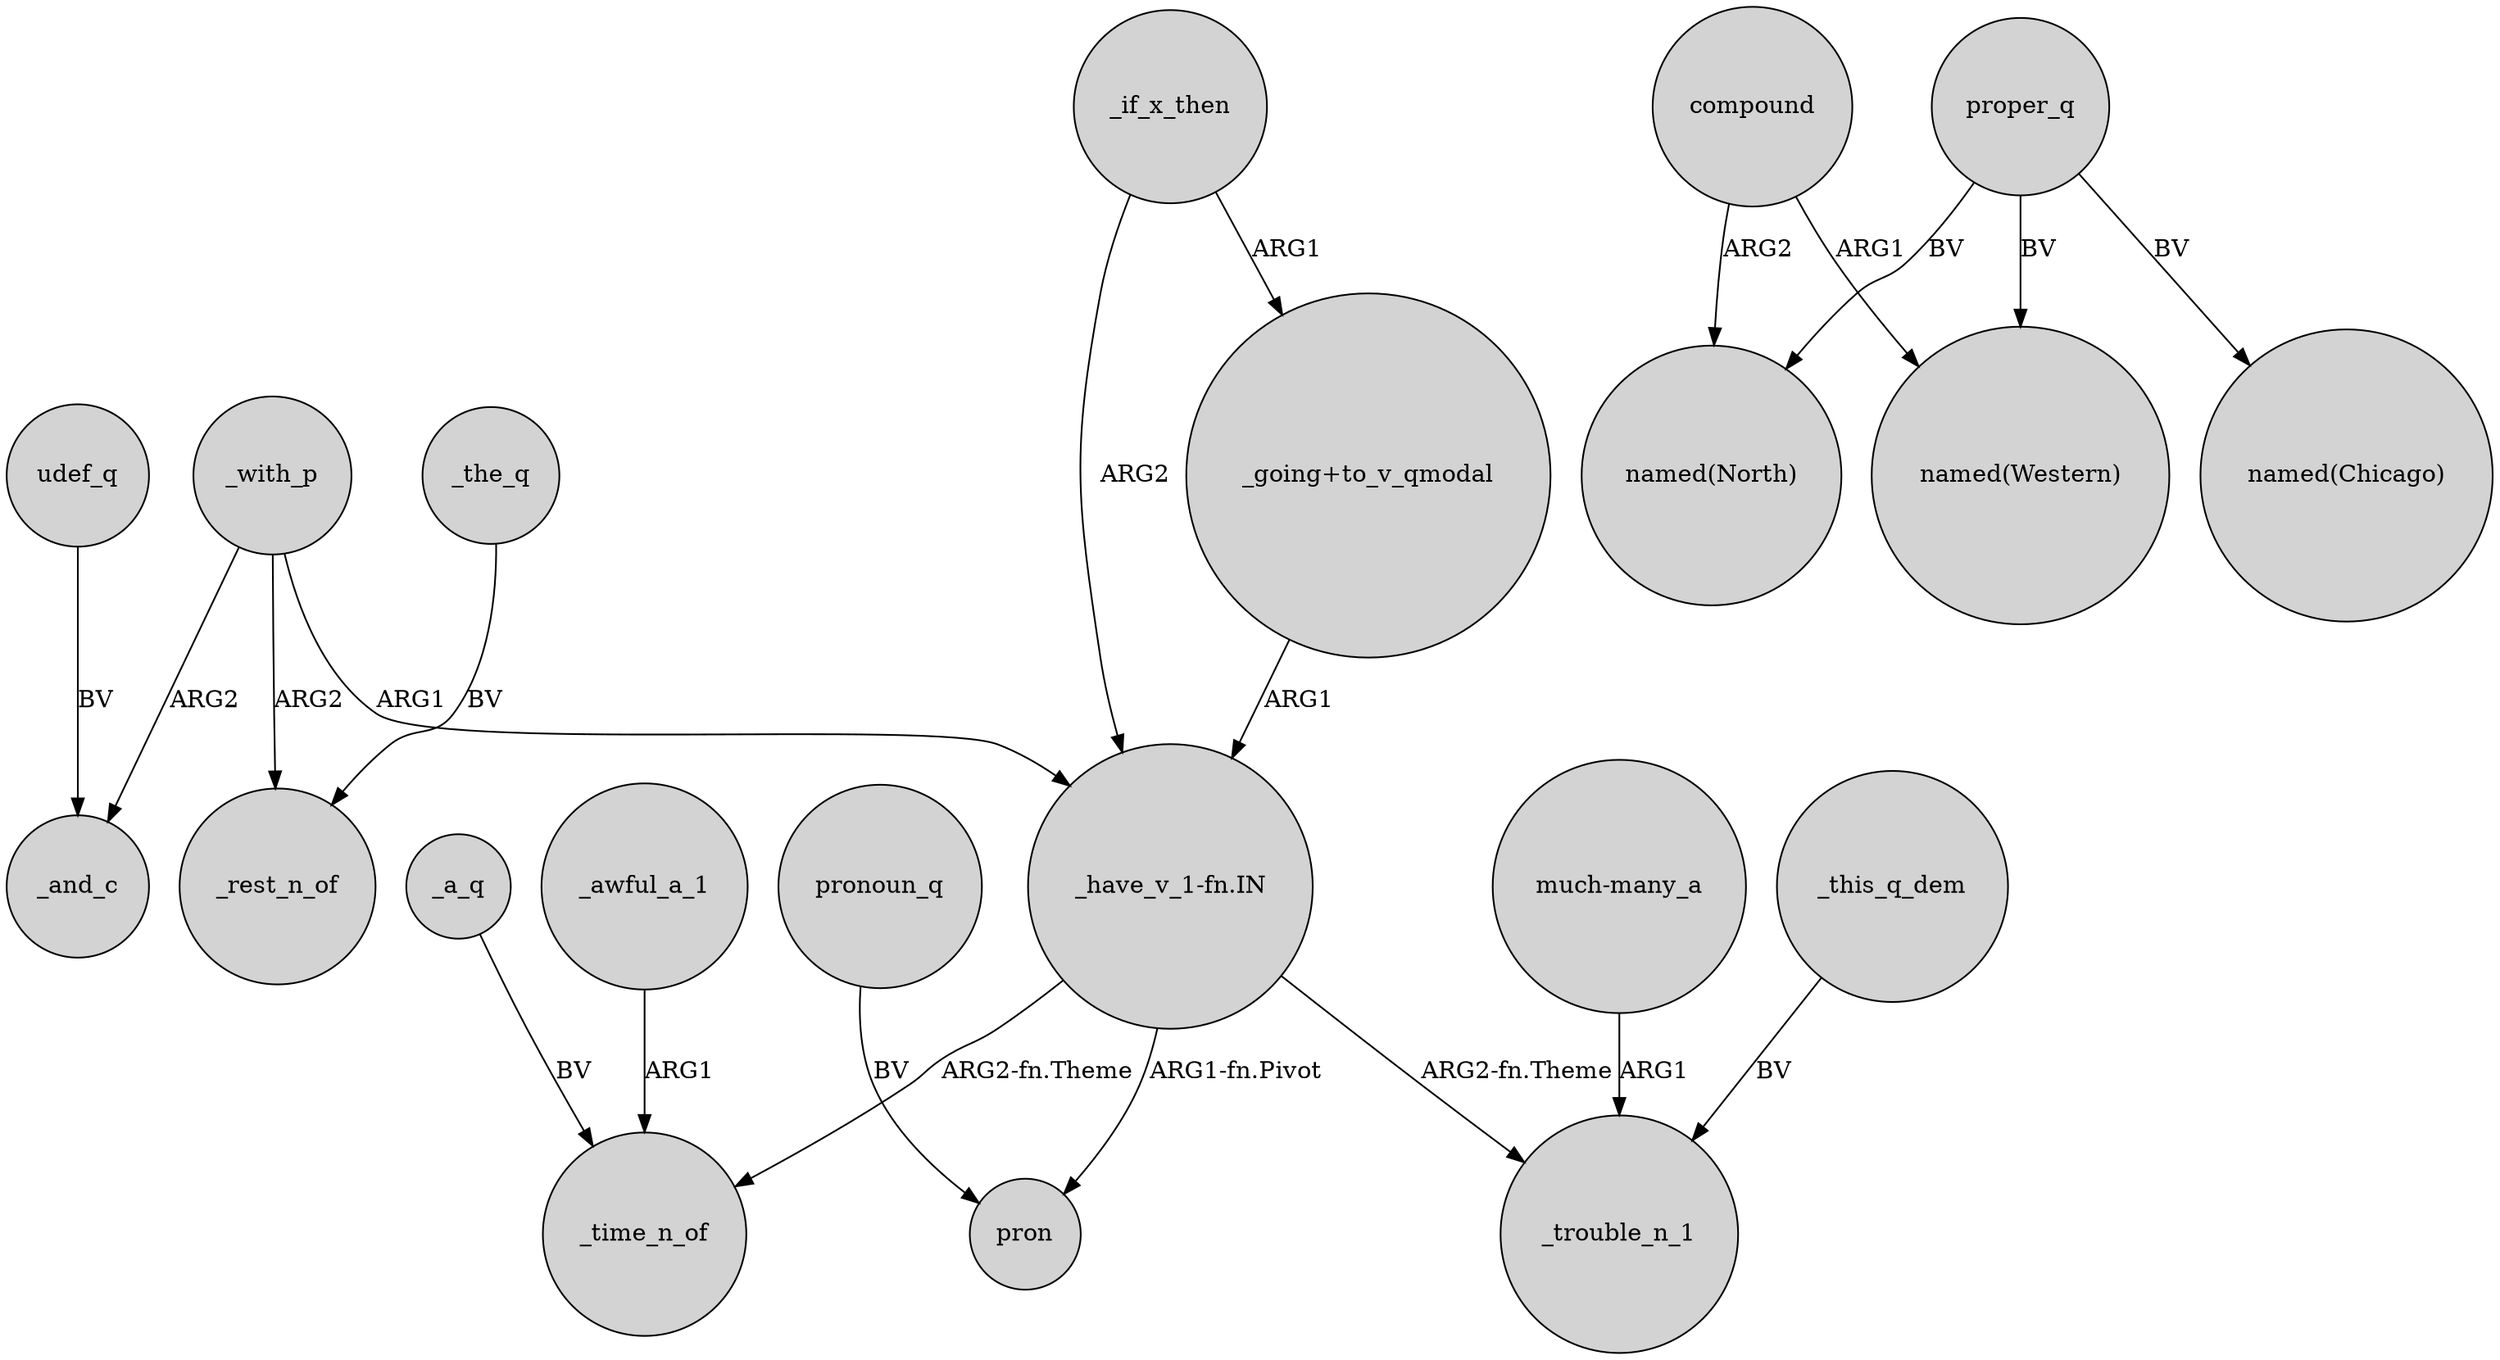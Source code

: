 digraph {
	node [shape=circle style=filled]
	_with_p -> _and_c [label=ARG2]
	compound -> "named(North)" [label=ARG2]
	compound -> "named(Western)" [label=ARG1]
	proper_q -> "named(North)" [label=BV]
	"_have_v_1-fn.IN" -> _time_n_of [label="ARG2-fn.Theme"]
	"_have_v_1-fn.IN" -> _trouble_n_1 [label="ARG2-fn.Theme"]
	_with_p -> "_have_v_1-fn.IN" [label=ARG1]
	"_going+to_v_qmodal" -> "_have_v_1-fn.IN" [label=ARG1]
	_with_p -> _rest_n_of [label=ARG2]
	_if_x_then -> "_have_v_1-fn.IN" [label=ARG2]
	_a_q -> _time_n_of [label=BV]
	"_have_v_1-fn.IN" -> pron [label="ARG1-fn.Pivot"]
	_awful_a_1 -> _time_n_of [label=ARG1]
	_the_q -> _rest_n_of [label=BV]
	pronoun_q -> pron [label=BV]
	_if_x_then -> "_going+to_v_qmodal" [label=ARG1]
	proper_q -> "named(Western)" [label=BV]
	_this_q_dem -> _trouble_n_1 [label=BV]
	"much-many_a" -> _trouble_n_1 [label=ARG1]
	udef_q -> _and_c [label=BV]
	proper_q -> "named(Chicago)" [label=BV]
}
